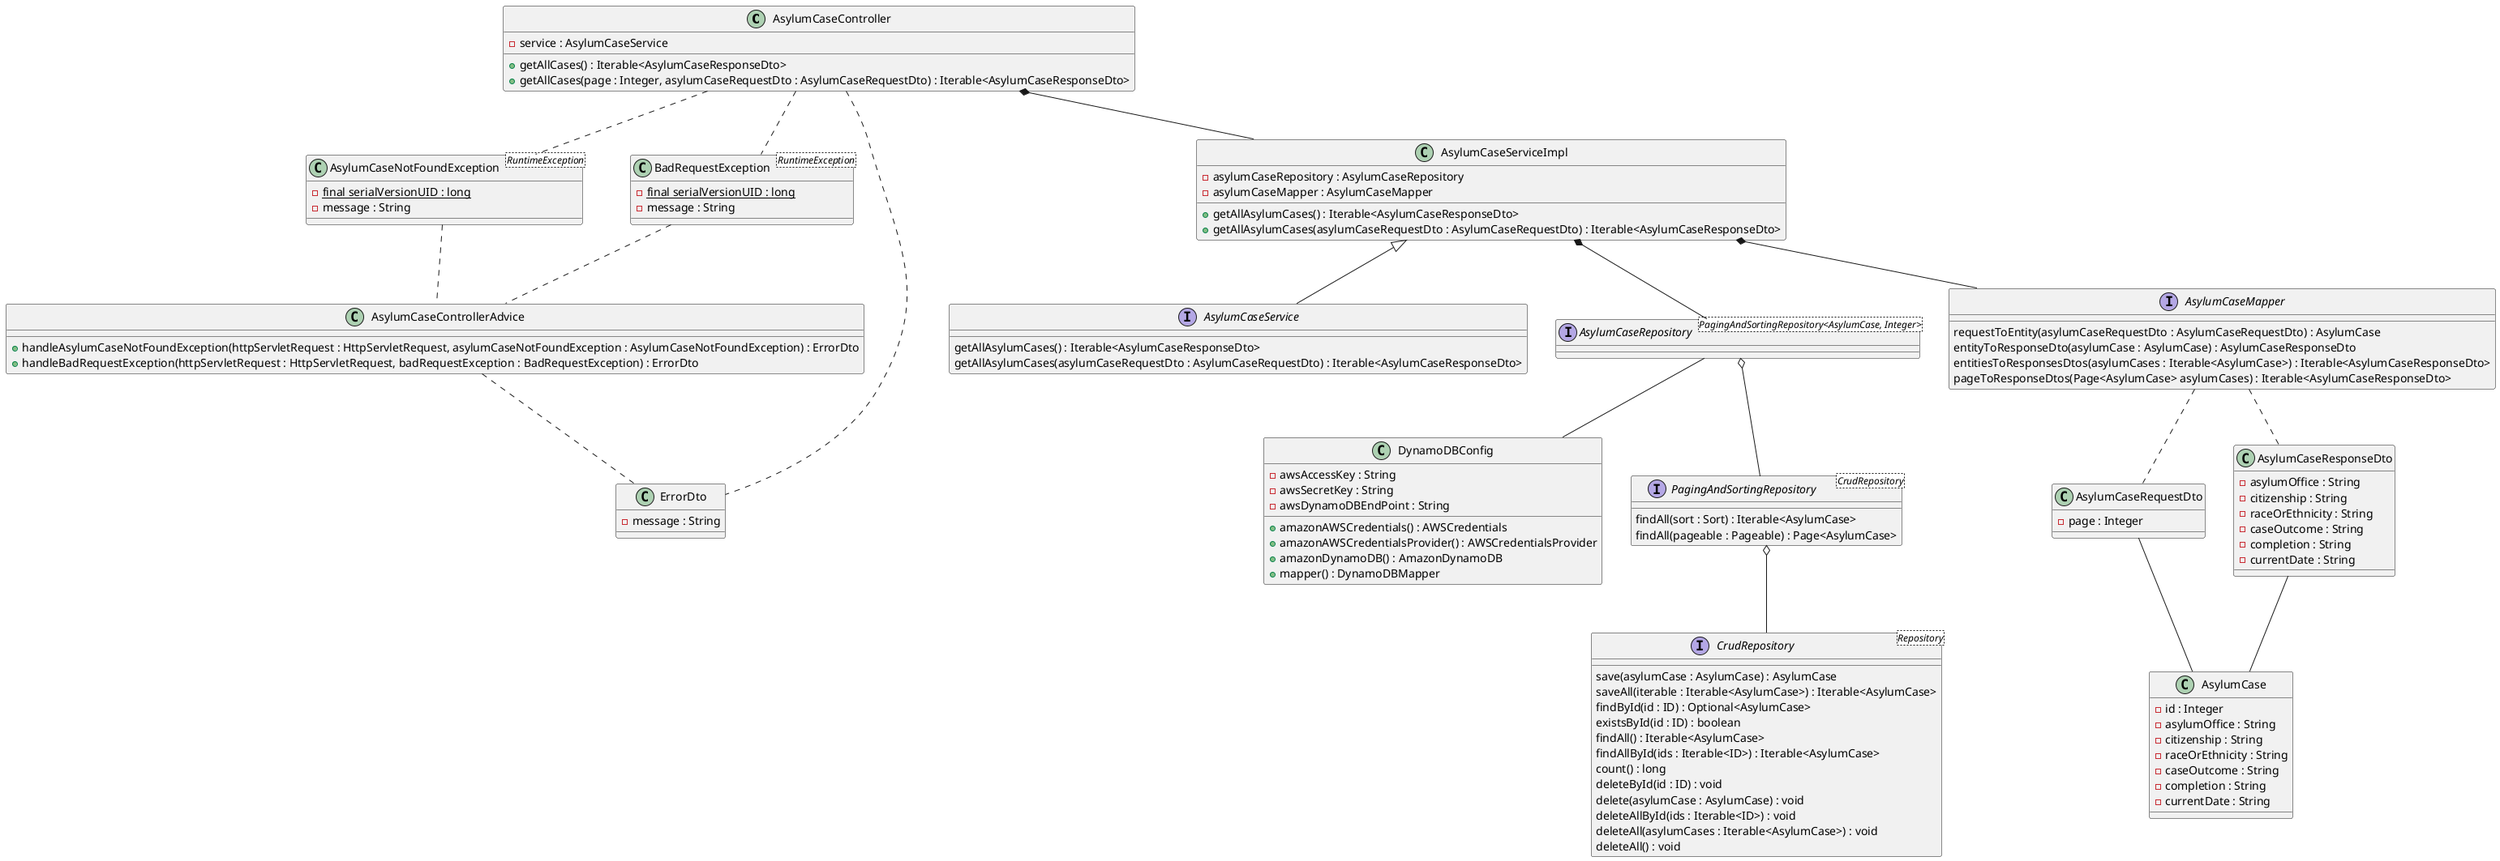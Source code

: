 @startuml

'End point mappings
class AsylumCaseController {
    - service : AsylumCaseService
    + getAllCases() : Iterable<AsylumCaseResponseDto>
    + getAllCases(page : Integer, asylumCaseRequestDto : AsylumCaseRequestDto) : Iterable<AsylumCaseResponseDto>
}

class AsylumCaseControllerAdvice {
    + handleAsylumCaseNotFoundException(httpServletRequest : HttpServletRequest, asylumCaseNotFoundException : AsylumCaseNotFoundException) : ErrorDto
    + handleBadRequestException(httpServletRequest : HttpServletRequest, badRequestException : BadRequestException) : ErrorDto
}

class AsylumCaseNotFoundException<RuntimeException> {
    - {static} final serialVersionUID : long
    - message : String
}

class BadRequestException<RuntimeException> {
    - {static} final serialVersionUID : long
    - message : String
}

'Add cache config Annotations in service
interface AsylumCaseService {
    getAllAsylumCases() : Iterable<AsylumCaseResponseDto>
    getAllAsylumCases(asylumCaseRequestDto : AsylumCaseRequestDto) : Iterable<AsylumCaseResponseDto>
}

class AsylumCaseServiceImpl {
    - asylumCaseRepository : AsylumCaseRepository
    - asylumCaseMapper : AsylumCaseMapper
    + getAllAsylumCases() : Iterable<AsylumCaseResponseDto>
    + getAllAsylumCases(asylumCaseRequestDto : AsylumCaseRequestDto) : Iterable<AsylumCaseResponseDto>
}

'Config for DynamoDB
class DynamoDBConfig {
    - awsAccessKey : String
    - awsSecretKey : String
    - awsDynamoDBEndPoint : String
    + amazonAWSCredentials() : AWSCredentials
    + amazonAWSCredentialsProvider() : AWSCredentialsProvider
    + amazonDynamoDB() : AmazonDynamoDB
    + mapper() : DynamoDBMapper
}

'repo for DynamoDB calls
interface AsylumCaseRepository <PagingAndSortingRepository<AsylumCase, Integer>> { }

'Entity for data model
class AsylumCase {
    - id : Integer
    - asylumOffice : String
    - citizenship : String
    - raceOrEthnicity : String
    - caseOutcome : String
    - completion : String
    - currentDate : String
}

class ErrorDto {
    - message : String
}

class AsylumCaseRequestDto {
    - page : Integer
}

class AsylumCaseResponseDto {
    - asylumOffice : String
    - citizenship : String
    - raceOrEthnicity : String
    - caseOutcome : String
    - completion : String
    - currentDate : String
}

' Part of the  MapStruct dependency
interface AsylumCaseMapper {
    requestToEntity(asylumCaseRequestDto : AsylumCaseRequestDto) : AsylumCase
    entityToResponseDto(asylumCase : AsylumCase) : AsylumCaseResponseDto
    entitiesToResponsesDtos(asylumCases : Iterable<AsylumCase>) : Iterable<AsylumCaseResponseDto>
    pageToResponseDtos(Page<AsylumCase> asylumCases) : Iterable<AsylumCaseResponseDto>
}

'Not owned classes & interfaces
interface PagingAndSortingRepository <CrudRepository> {
    findAll(sort : Sort) : Iterable<AsylumCase>
    findAll(pageable : Pageable) : Page<AsylumCase>
}

interface CrudRepository <Repository> {
    save(asylumCase : AsylumCase) : AsylumCase
    saveAll(iterable : Iterable<AsylumCase>) : Iterable<AsylumCase>
    findById(id : ID) : Optional<AsylumCase>
    existsById(id : ID) : boolean
    findAll() : Iterable<AsylumCase>
    findAllById(ids : Iterable<ID>) : Iterable<AsylumCase>
    count() : long
    deleteById(id : ID) : void
    delete(asylumCase : AsylumCase) : void
    deleteAllById(ids : Iterable<ID>) : void
    deleteAll(asylumCases : Iterable<AsylumCase>) : void
    deleteAll() : void
}

AsylumCaseController *-- AsylumCaseServiceImpl
AsylumCaseController .. AsylumCaseNotFoundException
AsylumCaseController .. BadRequestException
AsylumCaseController .. ErrorDto

AsylumCaseNotFoundException .. AsylumCaseControllerAdvice
BadRequestException .. AsylumCaseControllerAdvice

AsylumCaseControllerAdvice .. ErrorDto

AsylumCaseServiceImpl <|-- AsylumCaseService
AsylumCaseServiceImpl *-- AsylumCaseRepository
AsylumCaseServiceImpl *-- AsylumCaseMapper


AsylumCaseMapper .. AsylumCaseRequestDto
AsylumCaseMapper .. AsylumCaseResponseDto

AsylumCaseRequestDto -- AsylumCase

AsylumCaseResponseDto -- AsylumCase

AsylumCaseRepository  o-- PagingAndSortingRepository
AsylumCaseRepository -- DynamoDBConfig

PagingAndSortingRepository  o-- CrudRepository

'Extension/
'Association <|-- (owner <|-- pet) Implements
'Composition *-- (pet *-- leg) Instantiation (part of)
'Aggregation (car o-- wheel) Extends (has a)

@enduml